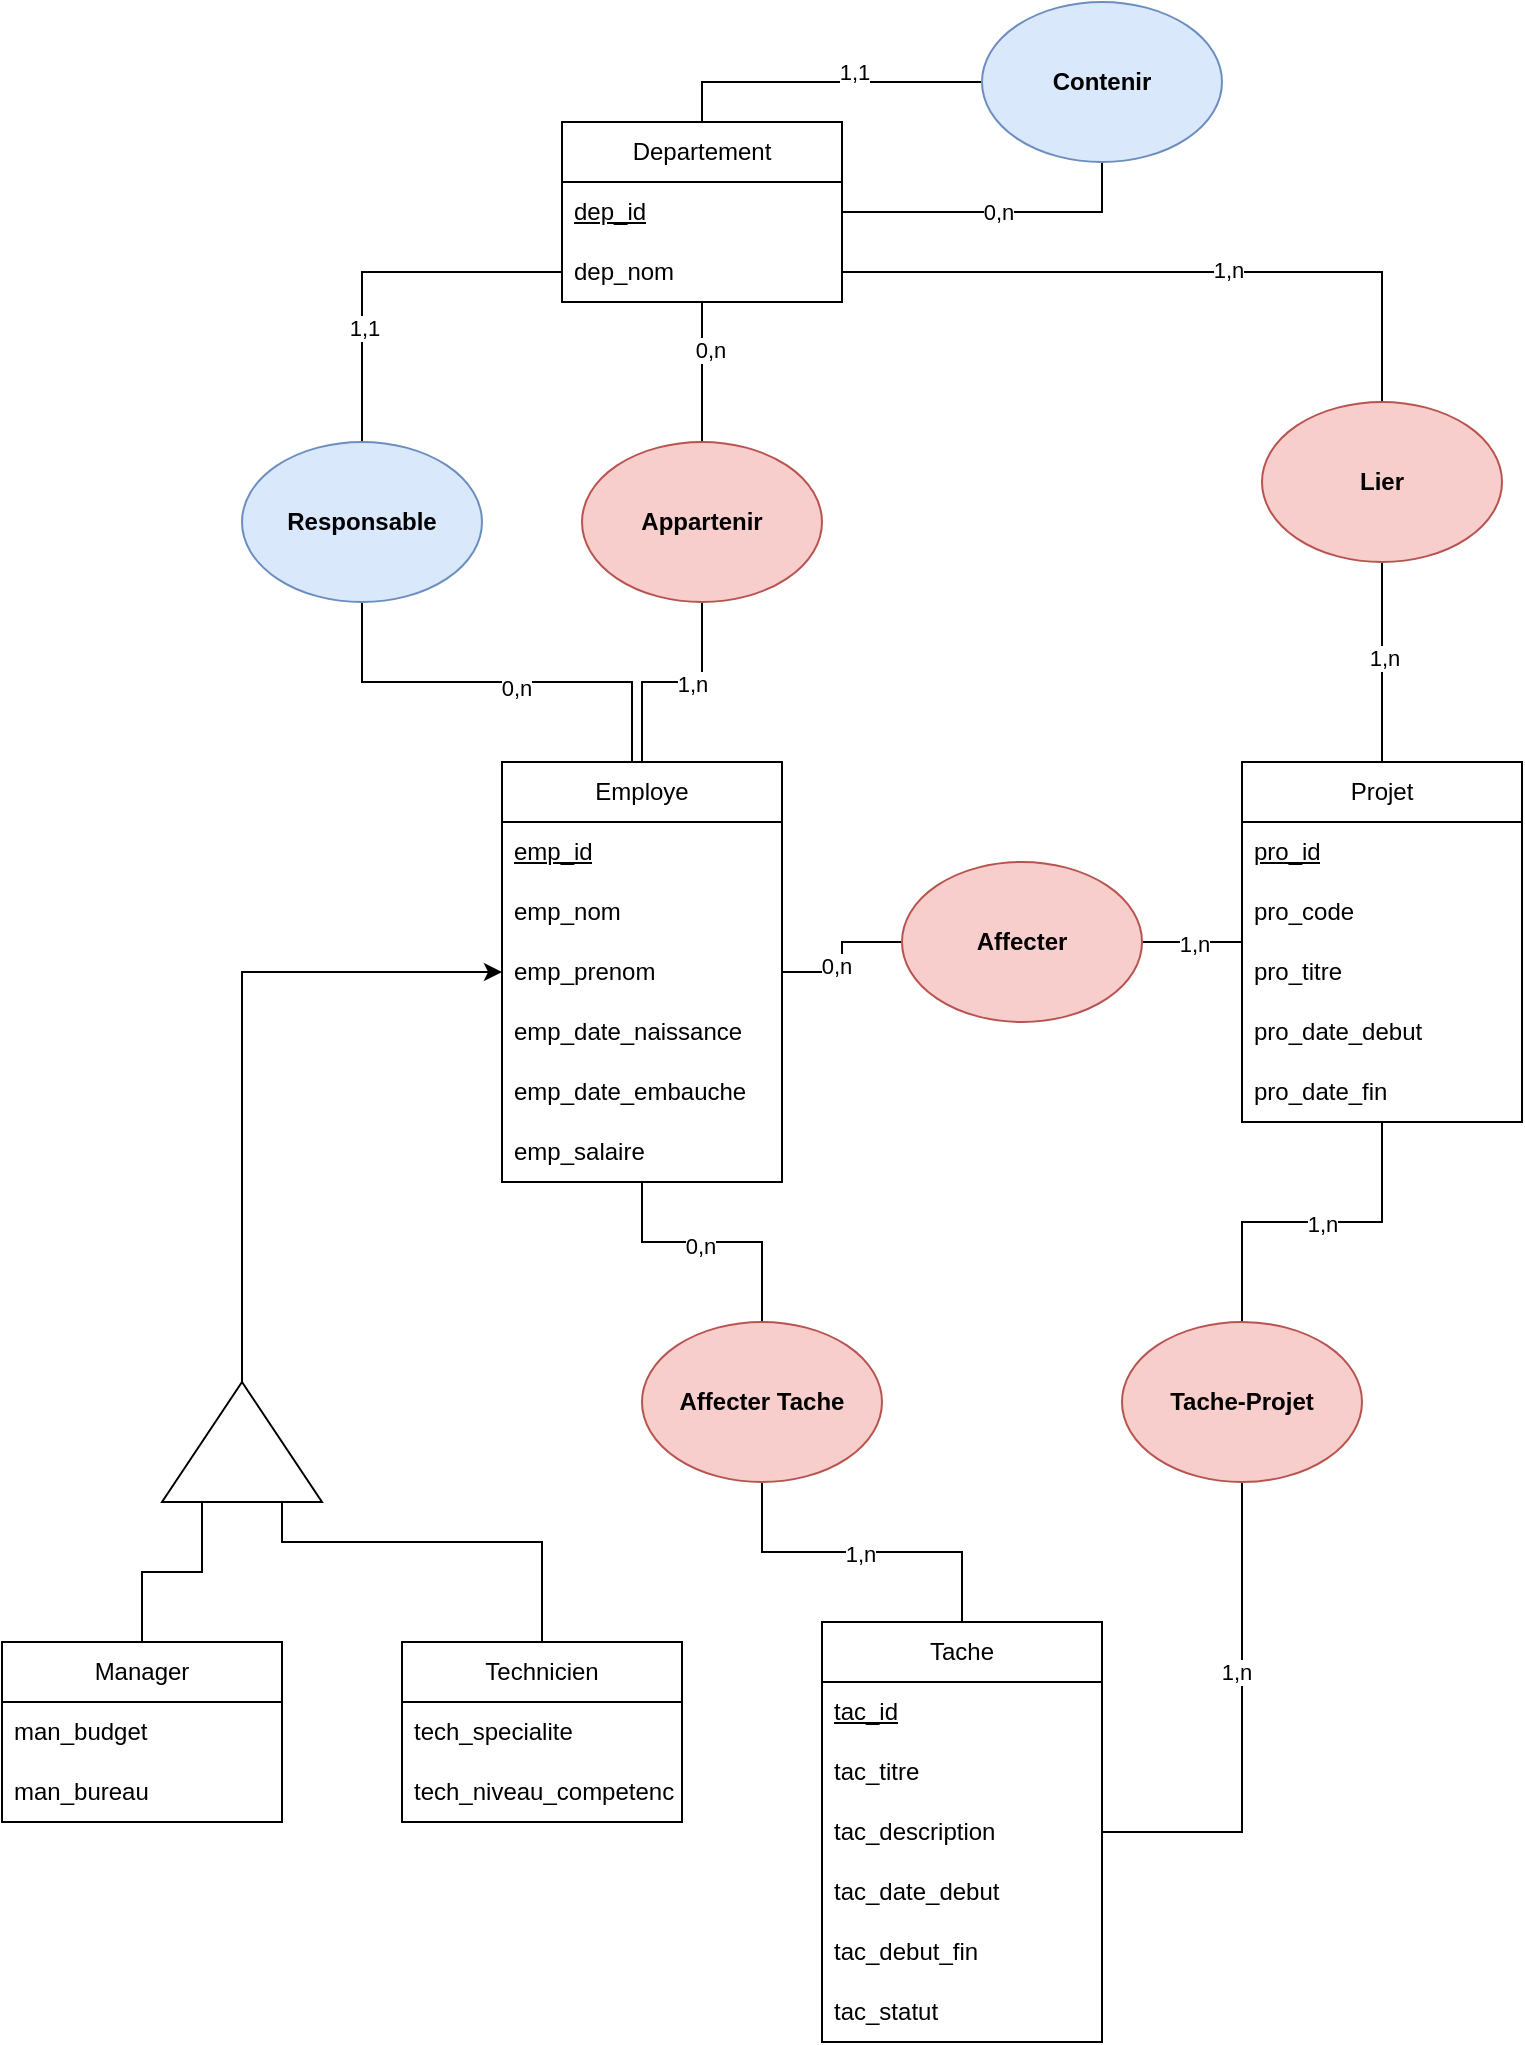 <mxfile version="26.2.14">
  <diagram name="Page-1" id="0jAKHDcjKynhwvkuriMC">
    <mxGraphModel dx="784" dy="1102" grid="1" gridSize="10" guides="1" tooltips="1" connect="1" arrows="1" fold="1" page="1" pageScale="1" pageWidth="827" pageHeight="1169" math="0" shadow="0">
      <root>
        <mxCell id="0" />
        <mxCell id="1" parent="0" />
        <mxCell id="IMypi654wp4NWae80-mq-31" style="edgeStyle=orthogonalEdgeStyle;rounded=0;orthogonalLoop=1;jettySize=auto;html=1;entryX=0.5;entryY=1;entryDx=0;entryDy=0;endArrow=none;startFill=0;" edge="1" parent="1" source="IMypi654wp4NWae80-mq-1" target="IMypi654wp4NWae80-mq-29">
          <mxGeometry relative="1" as="geometry" />
        </mxCell>
        <mxCell id="IMypi654wp4NWae80-mq-32" value="1,n" style="edgeLabel;html=1;align=center;verticalAlign=middle;resizable=0;points=[];" vertex="1" connectable="0" parent="IMypi654wp4NWae80-mq-31">
          <mxGeometry x="0.175" y="-1" relative="1" as="geometry">
            <mxPoint as="offset" />
          </mxGeometry>
        </mxCell>
        <mxCell id="IMypi654wp4NWae80-mq-51" style="edgeStyle=orthogonalEdgeStyle;rounded=0;orthogonalLoop=1;jettySize=auto;html=1;entryX=0;entryY=0.5;entryDx=0;entryDy=0;endArrow=none;startFill=0;" edge="1" parent="1" source="IMypi654wp4NWae80-mq-1" target="IMypi654wp4NWae80-mq-49">
          <mxGeometry relative="1" as="geometry" />
        </mxCell>
        <mxCell id="IMypi654wp4NWae80-mq-53" value="0,n" style="edgeLabel;html=1;align=center;verticalAlign=middle;resizable=0;points=[];" vertex="1" connectable="0" parent="IMypi654wp4NWae80-mq-51">
          <mxGeometry x="-0.12" y="3" relative="1" as="geometry">
            <mxPoint as="offset" />
          </mxGeometry>
        </mxCell>
        <mxCell id="IMypi654wp4NWae80-mq-58" style="edgeStyle=orthogonalEdgeStyle;rounded=0;orthogonalLoop=1;jettySize=auto;html=1;entryX=0.5;entryY=0;entryDx=0;entryDy=0;endArrow=none;startFill=0;" edge="1" parent="1" source="IMypi654wp4NWae80-mq-1" target="IMypi654wp4NWae80-mq-55">
          <mxGeometry relative="1" as="geometry">
            <Array as="points">
              <mxPoint x="360" y="640" />
              <mxPoint x="420" y="640" />
            </Array>
          </mxGeometry>
        </mxCell>
        <mxCell id="IMypi654wp4NWae80-mq-63" value="0,n" style="edgeLabel;html=1;align=center;verticalAlign=middle;resizable=0;points=[];" vertex="1" connectable="0" parent="IMypi654wp4NWae80-mq-58">
          <mxGeometry x="-0.092" y="-2" relative="1" as="geometry">
            <mxPoint as="offset" />
          </mxGeometry>
        </mxCell>
        <mxCell id="IMypi654wp4NWae80-mq-1" value="Employe" style="swimlane;fontStyle=0;childLayout=stackLayout;horizontal=1;startSize=30;horizontalStack=0;resizeParent=1;resizeParentMax=0;resizeLast=0;collapsible=1;marginBottom=0;whiteSpace=wrap;html=1;" vertex="1" parent="1">
          <mxGeometry x="290" y="400" width="140" height="210" as="geometry" />
        </mxCell>
        <mxCell id="IMypi654wp4NWae80-mq-2" value="&lt;u&gt;emp_id&lt;/u&gt;" style="text;strokeColor=none;fillColor=none;align=left;verticalAlign=middle;spacingLeft=4;spacingRight=4;overflow=hidden;points=[[0,0.5],[1,0.5]];portConstraint=eastwest;rotatable=0;whiteSpace=wrap;html=1;" vertex="1" parent="IMypi654wp4NWae80-mq-1">
          <mxGeometry y="30" width="140" height="30" as="geometry" />
        </mxCell>
        <mxCell id="IMypi654wp4NWae80-mq-3" value="emp_nom" style="text;strokeColor=none;fillColor=none;align=left;verticalAlign=middle;spacingLeft=4;spacingRight=4;overflow=hidden;points=[[0,0.5],[1,0.5]];portConstraint=eastwest;rotatable=0;whiteSpace=wrap;html=1;" vertex="1" parent="IMypi654wp4NWae80-mq-1">
          <mxGeometry y="60" width="140" height="30" as="geometry" />
        </mxCell>
        <mxCell id="IMypi654wp4NWae80-mq-4" value="emp_prenom" style="text;strokeColor=none;fillColor=none;align=left;verticalAlign=middle;spacingLeft=4;spacingRight=4;overflow=hidden;points=[[0,0.5],[1,0.5]];portConstraint=eastwest;rotatable=0;whiteSpace=wrap;html=1;" vertex="1" parent="IMypi654wp4NWae80-mq-1">
          <mxGeometry y="90" width="140" height="30" as="geometry" />
        </mxCell>
        <mxCell id="IMypi654wp4NWae80-mq-21" value="emp_date_naissance" style="text;strokeColor=none;fillColor=none;align=left;verticalAlign=middle;spacingLeft=4;spacingRight=4;overflow=hidden;points=[[0,0.5],[1,0.5]];portConstraint=eastwest;rotatable=0;whiteSpace=wrap;html=1;" vertex="1" parent="IMypi654wp4NWae80-mq-1">
          <mxGeometry y="120" width="140" height="30" as="geometry" />
        </mxCell>
        <mxCell id="IMypi654wp4NWae80-mq-22" value="emp_date_embauche" style="text;strokeColor=none;fillColor=none;align=left;verticalAlign=middle;spacingLeft=4;spacingRight=4;overflow=hidden;points=[[0,0.5],[1,0.5]];portConstraint=eastwest;rotatable=0;whiteSpace=wrap;html=1;" vertex="1" parent="IMypi654wp4NWae80-mq-1">
          <mxGeometry y="150" width="140" height="30" as="geometry" />
        </mxCell>
        <mxCell id="IMypi654wp4NWae80-mq-23" value="emp_salaire" style="text;strokeColor=none;fillColor=none;align=left;verticalAlign=middle;spacingLeft=4;spacingRight=4;overflow=hidden;points=[[0,0.5],[1,0.5]];portConstraint=eastwest;rotatable=0;whiteSpace=wrap;html=1;" vertex="1" parent="IMypi654wp4NWae80-mq-1">
          <mxGeometry y="180" width="140" height="30" as="geometry" />
        </mxCell>
        <mxCell id="IMypi654wp4NWae80-mq-30" style="edgeStyle=orthogonalEdgeStyle;rounded=0;orthogonalLoop=1;jettySize=auto;html=1;entryX=0.5;entryY=0;entryDx=0;entryDy=0;endArrow=none;startFill=0;" edge="1" parent="1" source="IMypi654wp4NWae80-mq-5" target="IMypi654wp4NWae80-mq-29">
          <mxGeometry relative="1" as="geometry" />
        </mxCell>
        <mxCell id="IMypi654wp4NWae80-mq-33" value="0,n" style="edgeLabel;html=1;align=center;verticalAlign=middle;resizable=0;points=[];" vertex="1" connectable="0" parent="IMypi654wp4NWae80-mq-30">
          <mxGeometry x="-0.314" y="4" relative="1" as="geometry">
            <mxPoint as="offset" />
          </mxGeometry>
        </mxCell>
        <mxCell id="IMypi654wp4NWae80-mq-41" value="0,n" style="edgeStyle=orthogonalEdgeStyle;rounded=0;orthogonalLoop=1;jettySize=auto;html=1;entryX=0.5;entryY=1;entryDx=0;entryDy=0;endArrow=none;startFill=0;" edge="1" parent="1" source="IMypi654wp4NWae80-mq-5" target="IMypi654wp4NWae80-mq-40">
          <mxGeometry relative="1" as="geometry" />
        </mxCell>
        <mxCell id="IMypi654wp4NWae80-mq-42" style="edgeStyle=orthogonalEdgeStyle;rounded=0;orthogonalLoop=1;jettySize=auto;html=1;entryX=0;entryY=0.5;entryDx=0;entryDy=0;exitX=0.5;exitY=0;exitDx=0;exitDy=0;endArrow=none;startFill=0;" edge="1" parent="1" source="IMypi654wp4NWae80-mq-5" target="IMypi654wp4NWae80-mq-40">
          <mxGeometry relative="1" as="geometry" />
        </mxCell>
        <mxCell id="IMypi654wp4NWae80-mq-43" value="1,1" style="edgeLabel;html=1;align=center;verticalAlign=middle;resizable=0;points=[];" vertex="1" connectable="0" parent="IMypi654wp4NWae80-mq-42">
          <mxGeometry x="0.2" y="5" relative="1" as="geometry">
            <mxPoint as="offset" />
          </mxGeometry>
        </mxCell>
        <mxCell id="IMypi654wp4NWae80-mq-5" value="Departement" style="swimlane;fontStyle=0;childLayout=stackLayout;horizontal=1;startSize=30;horizontalStack=0;resizeParent=1;resizeParentMax=0;resizeLast=0;collapsible=1;marginBottom=0;whiteSpace=wrap;html=1;" vertex="1" parent="1">
          <mxGeometry x="320" y="80" width="140" height="90" as="geometry" />
        </mxCell>
        <mxCell id="IMypi654wp4NWae80-mq-6" value="&lt;u&gt;dep_id&lt;/u&gt;" style="text;strokeColor=none;fillColor=none;align=left;verticalAlign=middle;spacingLeft=4;spacingRight=4;overflow=hidden;points=[[0,0.5],[1,0.5]];portConstraint=eastwest;rotatable=0;whiteSpace=wrap;html=1;" vertex="1" parent="IMypi654wp4NWae80-mq-5">
          <mxGeometry y="30" width="140" height="30" as="geometry" />
        </mxCell>
        <mxCell id="IMypi654wp4NWae80-mq-7" value="dep_nom" style="text;strokeColor=none;fillColor=none;align=left;verticalAlign=middle;spacingLeft=4;spacingRight=4;overflow=hidden;points=[[0,0.5],[1,0.5]];portConstraint=eastwest;rotatable=0;whiteSpace=wrap;html=1;" vertex="1" parent="IMypi654wp4NWae80-mq-5">
          <mxGeometry y="60" width="140" height="30" as="geometry" />
        </mxCell>
        <mxCell id="IMypi654wp4NWae80-mq-45" style="edgeStyle=orthogonalEdgeStyle;rounded=0;orthogonalLoop=1;jettySize=auto;html=1;entryX=0.5;entryY=1;entryDx=0;entryDy=0;endArrow=none;startFill=0;" edge="1" parent="1" source="IMypi654wp4NWae80-mq-9" target="IMypi654wp4NWae80-mq-44">
          <mxGeometry relative="1" as="geometry" />
        </mxCell>
        <mxCell id="IMypi654wp4NWae80-mq-47" value="1,n" style="edgeLabel;html=1;align=center;verticalAlign=middle;resizable=0;points=[];" vertex="1" connectable="0" parent="IMypi654wp4NWae80-mq-45">
          <mxGeometry x="0.04" y="-1" relative="1" as="geometry">
            <mxPoint as="offset" />
          </mxGeometry>
        </mxCell>
        <mxCell id="IMypi654wp4NWae80-mq-50" style="edgeStyle=orthogonalEdgeStyle;rounded=0;orthogonalLoop=1;jettySize=auto;html=1;entryX=1;entryY=0.5;entryDx=0;entryDy=0;endArrow=none;startFill=0;" edge="1" parent="1" source="IMypi654wp4NWae80-mq-9" target="IMypi654wp4NWae80-mq-49">
          <mxGeometry relative="1" as="geometry" />
        </mxCell>
        <mxCell id="IMypi654wp4NWae80-mq-52" value="1,n" style="edgeLabel;html=1;align=center;verticalAlign=middle;resizable=0;points=[];" vertex="1" connectable="0" parent="IMypi654wp4NWae80-mq-50">
          <mxGeometry x="-0.04" y="1" relative="1" as="geometry">
            <mxPoint as="offset" />
          </mxGeometry>
        </mxCell>
        <mxCell id="IMypi654wp4NWae80-mq-57" style="edgeStyle=orthogonalEdgeStyle;rounded=0;orthogonalLoop=1;jettySize=auto;html=1;entryX=0.5;entryY=0;entryDx=0;entryDy=0;endArrow=none;startFill=0;" edge="1" parent="1" source="IMypi654wp4NWae80-mq-9" target="IMypi654wp4NWae80-mq-54">
          <mxGeometry relative="1" as="geometry" />
        </mxCell>
        <mxCell id="IMypi654wp4NWae80-mq-61" value="1,n" style="edgeLabel;html=1;align=center;verticalAlign=middle;resizable=0;points=[];" vertex="1" connectable="0" parent="IMypi654wp4NWae80-mq-57">
          <mxGeometry x="-0.059" y="1" relative="1" as="geometry">
            <mxPoint as="offset" />
          </mxGeometry>
        </mxCell>
        <mxCell id="IMypi654wp4NWae80-mq-9" value="Projet" style="swimlane;fontStyle=0;childLayout=stackLayout;horizontal=1;startSize=30;horizontalStack=0;resizeParent=1;resizeParentMax=0;resizeLast=0;collapsible=1;marginBottom=0;whiteSpace=wrap;html=1;" vertex="1" parent="1">
          <mxGeometry x="660" y="400" width="140" height="180" as="geometry" />
        </mxCell>
        <mxCell id="IMypi654wp4NWae80-mq-10" value="&lt;u&gt;pro_id&lt;/u&gt;" style="text;strokeColor=none;fillColor=none;align=left;verticalAlign=middle;spacingLeft=4;spacingRight=4;overflow=hidden;points=[[0,0.5],[1,0.5]];portConstraint=eastwest;rotatable=0;whiteSpace=wrap;html=1;" vertex="1" parent="IMypi654wp4NWae80-mq-9">
          <mxGeometry y="30" width="140" height="30" as="geometry" />
        </mxCell>
        <mxCell id="IMypi654wp4NWae80-mq-11" value="pro_code" style="text;strokeColor=none;fillColor=none;align=left;verticalAlign=middle;spacingLeft=4;spacingRight=4;overflow=hidden;points=[[0,0.5],[1,0.5]];portConstraint=eastwest;rotatable=0;whiteSpace=wrap;html=1;" vertex="1" parent="IMypi654wp4NWae80-mq-9">
          <mxGeometry y="60" width="140" height="30" as="geometry" />
        </mxCell>
        <mxCell id="IMypi654wp4NWae80-mq-12" value="pro_titre" style="text;strokeColor=none;fillColor=none;align=left;verticalAlign=middle;spacingLeft=4;spacingRight=4;overflow=hidden;points=[[0,0.5],[1,0.5]];portConstraint=eastwest;rotatable=0;whiteSpace=wrap;html=1;" vertex="1" parent="IMypi654wp4NWae80-mq-9">
          <mxGeometry y="90" width="140" height="30" as="geometry" />
        </mxCell>
        <mxCell id="IMypi654wp4NWae80-mq-24" value="pro_date_debut" style="text;strokeColor=none;fillColor=none;align=left;verticalAlign=middle;spacingLeft=4;spacingRight=4;overflow=hidden;points=[[0,0.5],[1,0.5]];portConstraint=eastwest;rotatable=0;whiteSpace=wrap;html=1;" vertex="1" parent="IMypi654wp4NWae80-mq-9">
          <mxGeometry y="120" width="140" height="30" as="geometry" />
        </mxCell>
        <mxCell id="IMypi654wp4NWae80-mq-25" value="pro_date_fin" style="text;strokeColor=none;fillColor=none;align=left;verticalAlign=middle;spacingLeft=4;spacingRight=4;overflow=hidden;points=[[0,0.5],[1,0.5]];portConstraint=eastwest;rotatable=0;whiteSpace=wrap;html=1;" vertex="1" parent="IMypi654wp4NWae80-mq-9">
          <mxGeometry y="150" width="140" height="30" as="geometry" />
        </mxCell>
        <mxCell id="IMypi654wp4NWae80-mq-56" style="edgeStyle=orthogonalEdgeStyle;rounded=0;orthogonalLoop=1;jettySize=auto;html=1;entryX=0.5;entryY=1;entryDx=0;entryDy=0;endArrow=none;startFill=0;" edge="1" parent="1" source="IMypi654wp4NWae80-mq-13" target="IMypi654wp4NWae80-mq-54">
          <mxGeometry relative="1" as="geometry" />
        </mxCell>
        <mxCell id="IMypi654wp4NWae80-mq-60" value="1,n" style="edgeLabel;html=1;align=center;verticalAlign=middle;resizable=0;points=[];" vertex="1" connectable="0" parent="IMypi654wp4NWae80-mq-56">
          <mxGeometry x="0.225" y="3" relative="1" as="geometry">
            <mxPoint as="offset" />
          </mxGeometry>
        </mxCell>
        <mxCell id="IMypi654wp4NWae80-mq-59" style="edgeStyle=orthogonalEdgeStyle;rounded=0;orthogonalLoop=1;jettySize=auto;html=1;entryX=0.5;entryY=1;entryDx=0;entryDy=0;endArrow=none;startFill=0;" edge="1" parent="1" source="IMypi654wp4NWae80-mq-13" target="IMypi654wp4NWae80-mq-55">
          <mxGeometry relative="1" as="geometry" />
        </mxCell>
        <mxCell id="IMypi654wp4NWae80-mq-62" value="1,n" style="edgeLabel;html=1;align=center;verticalAlign=middle;resizable=0;points=[];" vertex="1" connectable="0" parent="IMypi654wp4NWae80-mq-59">
          <mxGeometry x="0.012" y="1" relative="1" as="geometry">
            <mxPoint as="offset" />
          </mxGeometry>
        </mxCell>
        <mxCell id="IMypi654wp4NWae80-mq-13" value="Tache" style="swimlane;fontStyle=0;childLayout=stackLayout;horizontal=1;startSize=30;horizontalStack=0;resizeParent=1;resizeParentMax=0;resizeLast=0;collapsible=1;marginBottom=0;whiteSpace=wrap;html=1;" vertex="1" parent="1">
          <mxGeometry x="450" y="830" width="140" height="210" as="geometry" />
        </mxCell>
        <mxCell id="IMypi654wp4NWae80-mq-14" value="&lt;u&gt;tac_id&lt;/u&gt;" style="text;strokeColor=none;fillColor=none;align=left;verticalAlign=middle;spacingLeft=4;spacingRight=4;overflow=hidden;points=[[0,0.5],[1,0.5]];portConstraint=eastwest;rotatable=0;whiteSpace=wrap;html=1;" vertex="1" parent="IMypi654wp4NWae80-mq-13">
          <mxGeometry y="30" width="140" height="30" as="geometry" />
        </mxCell>
        <mxCell id="IMypi654wp4NWae80-mq-15" value="tac_titre" style="text;strokeColor=none;fillColor=none;align=left;verticalAlign=middle;spacingLeft=4;spacingRight=4;overflow=hidden;points=[[0,0.5],[1,0.5]];portConstraint=eastwest;rotatable=0;whiteSpace=wrap;html=1;" vertex="1" parent="IMypi654wp4NWae80-mq-13">
          <mxGeometry y="60" width="140" height="30" as="geometry" />
        </mxCell>
        <mxCell id="IMypi654wp4NWae80-mq-16" value="tac_description" style="text;strokeColor=none;fillColor=none;align=left;verticalAlign=middle;spacingLeft=4;spacingRight=4;overflow=hidden;points=[[0,0.5],[1,0.5]];portConstraint=eastwest;rotatable=0;whiteSpace=wrap;html=1;" vertex="1" parent="IMypi654wp4NWae80-mq-13">
          <mxGeometry y="90" width="140" height="30" as="geometry" />
        </mxCell>
        <mxCell id="IMypi654wp4NWae80-mq-26" value="tac_date_debut" style="text;strokeColor=none;fillColor=none;align=left;verticalAlign=middle;spacingLeft=4;spacingRight=4;overflow=hidden;points=[[0,0.5],[1,0.5]];portConstraint=eastwest;rotatable=0;whiteSpace=wrap;html=1;" vertex="1" parent="IMypi654wp4NWae80-mq-13">
          <mxGeometry y="120" width="140" height="30" as="geometry" />
        </mxCell>
        <mxCell id="IMypi654wp4NWae80-mq-27" value="tac_debut_fin" style="text;strokeColor=none;fillColor=none;align=left;verticalAlign=middle;spacingLeft=4;spacingRight=4;overflow=hidden;points=[[0,0.5],[1,0.5]];portConstraint=eastwest;rotatable=0;whiteSpace=wrap;html=1;" vertex="1" parent="IMypi654wp4NWae80-mq-13">
          <mxGeometry y="150" width="140" height="30" as="geometry" />
        </mxCell>
        <mxCell id="IMypi654wp4NWae80-mq-28" value="tac_statut" style="text;strokeColor=none;fillColor=none;align=left;verticalAlign=middle;spacingLeft=4;spacingRight=4;overflow=hidden;points=[[0,0.5],[1,0.5]];portConstraint=eastwest;rotatable=0;whiteSpace=wrap;html=1;" vertex="1" parent="IMypi654wp4NWae80-mq-13">
          <mxGeometry y="180" width="140" height="30" as="geometry" />
        </mxCell>
        <mxCell id="IMypi654wp4NWae80-mq-29" value="&lt;b&gt;Appartenir&lt;/b&gt;" style="ellipse;whiteSpace=wrap;html=1;fillColor=#f8cecc;strokeColor=#b85450;" vertex="1" parent="1">
          <mxGeometry x="330" y="240" width="120" height="80" as="geometry" />
        </mxCell>
        <mxCell id="IMypi654wp4NWae80-mq-36" style="edgeStyle=orthogonalEdgeStyle;rounded=0;orthogonalLoop=1;jettySize=auto;html=1;entryX=0.25;entryY=0;entryDx=0;entryDy=0;endArrow=none;startFill=0;" edge="1" parent="1" source="IMypi654wp4NWae80-mq-34" target="IMypi654wp4NWae80-mq-1">
          <mxGeometry relative="1" as="geometry">
            <Array as="points">
              <mxPoint x="220" y="360" />
              <mxPoint x="355" y="360" />
            </Array>
          </mxGeometry>
        </mxCell>
        <mxCell id="IMypi654wp4NWae80-mq-39" value="0,n" style="edgeLabel;html=1;align=center;verticalAlign=middle;resizable=0;points=[];" vertex="1" connectable="0" parent="IMypi654wp4NWae80-mq-36">
          <mxGeometry x="-0.051" y="-3" relative="1" as="geometry">
            <mxPoint as="offset" />
          </mxGeometry>
        </mxCell>
        <mxCell id="IMypi654wp4NWae80-mq-37" style="edgeStyle=orthogonalEdgeStyle;rounded=0;orthogonalLoop=1;jettySize=auto;html=1;entryX=0;entryY=0.5;entryDx=0;entryDy=0;endArrow=none;startFill=0;" edge="1" parent="1" source="IMypi654wp4NWae80-mq-34" target="IMypi654wp4NWae80-mq-7">
          <mxGeometry relative="1" as="geometry" />
        </mxCell>
        <mxCell id="IMypi654wp4NWae80-mq-38" value="1,1" style="edgeLabel;html=1;align=center;verticalAlign=middle;resizable=0;points=[];" vertex="1" connectable="0" parent="IMypi654wp4NWae80-mq-37">
          <mxGeometry x="-0.384" y="-1" relative="1" as="geometry">
            <mxPoint as="offset" />
          </mxGeometry>
        </mxCell>
        <mxCell id="IMypi654wp4NWae80-mq-34" value="&lt;b&gt;Responsable&lt;/b&gt;" style="ellipse;whiteSpace=wrap;html=1;fillColor=#dae8fc;strokeColor=#6c8ebf;" vertex="1" parent="1">
          <mxGeometry x="160" y="240" width="120" height="80" as="geometry" />
        </mxCell>
        <mxCell id="IMypi654wp4NWae80-mq-40" value="&lt;b&gt;Contenir&lt;/b&gt;" style="ellipse;whiteSpace=wrap;html=1;fillColor=#dae8fc;strokeColor=#6c8ebf;" vertex="1" parent="1">
          <mxGeometry x="530" y="20" width="120" height="80" as="geometry" />
        </mxCell>
        <mxCell id="IMypi654wp4NWae80-mq-46" style="edgeStyle=orthogonalEdgeStyle;rounded=0;orthogonalLoop=1;jettySize=auto;html=1;entryX=1;entryY=0.5;entryDx=0;entryDy=0;endArrow=none;startFill=0;" edge="1" parent="1" source="IMypi654wp4NWae80-mq-44" target="IMypi654wp4NWae80-mq-7">
          <mxGeometry relative="1" as="geometry" />
        </mxCell>
        <mxCell id="IMypi654wp4NWae80-mq-48" value="1,n" style="edgeLabel;html=1;align=center;verticalAlign=middle;resizable=0;points=[];" vertex="1" connectable="0" parent="IMypi654wp4NWae80-mq-46">
          <mxGeometry x="-0.149" y="-1" relative="1" as="geometry">
            <mxPoint as="offset" />
          </mxGeometry>
        </mxCell>
        <mxCell id="IMypi654wp4NWae80-mq-44" value="&lt;b&gt;Lier&lt;/b&gt;" style="ellipse;whiteSpace=wrap;html=1;fillColor=#f8cecc;strokeColor=#b85450;" vertex="1" parent="1">
          <mxGeometry x="670" y="220" width="120" height="80" as="geometry" />
        </mxCell>
        <mxCell id="IMypi654wp4NWae80-mq-49" value="&lt;b&gt;Affecter&lt;/b&gt;" style="ellipse;whiteSpace=wrap;html=1;fillColor=#f8cecc;strokeColor=#b85450;" vertex="1" parent="1">
          <mxGeometry x="490" y="450" width="120" height="80" as="geometry" />
        </mxCell>
        <mxCell id="IMypi654wp4NWae80-mq-54" value="&lt;b&gt;Tache-Projet&lt;/b&gt;" style="ellipse;whiteSpace=wrap;html=1;fillColor=#f8cecc;strokeColor=#b85450;" vertex="1" parent="1">
          <mxGeometry x="600" y="680" width="120" height="80" as="geometry" />
        </mxCell>
        <mxCell id="IMypi654wp4NWae80-mq-55" value="&lt;b&gt;Affecter Tache&lt;/b&gt;" style="ellipse;whiteSpace=wrap;html=1;fillColor=#f8cecc;strokeColor=#b85450;" vertex="1" parent="1">
          <mxGeometry x="360" y="680" width="120" height="80" as="geometry" />
        </mxCell>
        <mxCell id="IMypi654wp4NWae80-mq-82" style="edgeStyle=orthogonalEdgeStyle;rounded=0;orthogonalLoop=1;jettySize=auto;html=1;entryX=0;entryY=0.5;entryDx=0;entryDy=0;" edge="1" parent="1" source="IMypi654wp4NWae80-mq-64" target="IMypi654wp4NWae80-mq-4">
          <mxGeometry relative="1" as="geometry" />
        </mxCell>
        <mxCell id="IMypi654wp4NWae80-mq-64" value="" style="triangle;whiteSpace=wrap;html=1;rotation=-90;" vertex="1" parent="1">
          <mxGeometry x="130" y="700" width="60" height="80" as="geometry" />
        </mxCell>
        <mxCell id="IMypi654wp4NWae80-mq-74" style="edgeStyle=orthogonalEdgeStyle;rounded=0;orthogonalLoop=1;jettySize=auto;html=1;entryX=0;entryY=0.25;entryDx=0;entryDy=0;endArrow=none;startFill=0;" edge="1" parent="1" source="IMypi654wp4NWae80-mq-65" target="IMypi654wp4NWae80-mq-64">
          <mxGeometry relative="1" as="geometry" />
        </mxCell>
        <mxCell id="IMypi654wp4NWae80-mq-65" value="Manager" style="swimlane;fontStyle=0;childLayout=stackLayout;horizontal=1;startSize=30;horizontalStack=0;resizeParent=1;resizeParentMax=0;resizeLast=0;collapsible=1;marginBottom=0;whiteSpace=wrap;html=1;" vertex="1" parent="1">
          <mxGeometry x="40" y="840" width="140" height="90" as="geometry" />
        </mxCell>
        <mxCell id="IMypi654wp4NWae80-mq-66" value="man_budget" style="text;strokeColor=none;fillColor=none;align=left;verticalAlign=middle;spacingLeft=4;spacingRight=4;overflow=hidden;points=[[0,0.5],[1,0.5]];portConstraint=eastwest;rotatable=0;whiteSpace=wrap;html=1;" vertex="1" parent="IMypi654wp4NWae80-mq-65">
          <mxGeometry y="30" width="140" height="30" as="geometry" />
        </mxCell>
        <mxCell id="IMypi654wp4NWae80-mq-81" value="man_bureau" style="text;strokeColor=none;fillColor=none;align=left;verticalAlign=middle;spacingLeft=4;spacingRight=4;overflow=hidden;points=[[0,0.5],[1,0.5]];portConstraint=eastwest;rotatable=0;whiteSpace=wrap;html=1;" vertex="1" parent="IMypi654wp4NWae80-mq-65">
          <mxGeometry y="60" width="140" height="30" as="geometry" />
        </mxCell>
        <mxCell id="IMypi654wp4NWae80-mq-75" style="edgeStyle=orthogonalEdgeStyle;rounded=0;orthogonalLoop=1;jettySize=auto;html=1;entryX=0;entryY=0.75;entryDx=0;entryDy=0;endArrow=none;startFill=0;" edge="1" parent="1" source="IMypi654wp4NWae80-mq-69" target="IMypi654wp4NWae80-mq-64">
          <mxGeometry relative="1" as="geometry">
            <Array as="points">
              <mxPoint x="310" y="790" />
              <mxPoint x="180" y="790" />
            </Array>
          </mxGeometry>
        </mxCell>
        <mxCell id="IMypi654wp4NWae80-mq-69" value="Technicien" style="swimlane;fontStyle=0;childLayout=stackLayout;horizontal=1;startSize=30;horizontalStack=0;resizeParent=1;resizeParentMax=0;resizeLast=0;collapsible=1;marginBottom=0;whiteSpace=wrap;html=1;" vertex="1" parent="1">
          <mxGeometry x="240" y="840" width="140" height="90" as="geometry" />
        </mxCell>
        <mxCell id="IMypi654wp4NWae80-mq-70" value="tech_specialite" style="text;strokeColor=none;fillColor=none;align=left;verticalAlign=middle;spacingLeft=4;spacingRight=4;overflow=hidden;points=[[0,0.5],[1,0.5]];portConstraint=eastwest;rotatable=0;whiteSpace=wrap;html=1;" vertex="1" parent="IMypi654wp4NWae80-mq-69">
          <mxGeometry y="30" width="140" height="30" as="geometry" />
        </mxCell>
        <mxCell id="IMypi654wp4NWae80-mq-71" value="tech_niveau_competence" style="text;strokeColor=none;fillColor=none;align=left;verticalAlign=middle;spacingLeft=4;spacingRight=4;overflow=hidden;points=[[0,0.5],[1,0.5]];portConstraint=eastwest;rotatable=0;whiteSpace=wrap;html=1;" vertex="1" parent="IMypi654wp4NWae80-mq-69">
          <mxGeometry y="60" width="140" height="30" as="geometry" />
        </mxCell>
      </root>
    </mxGraphModel>
  </diagram>
</mxfile>
